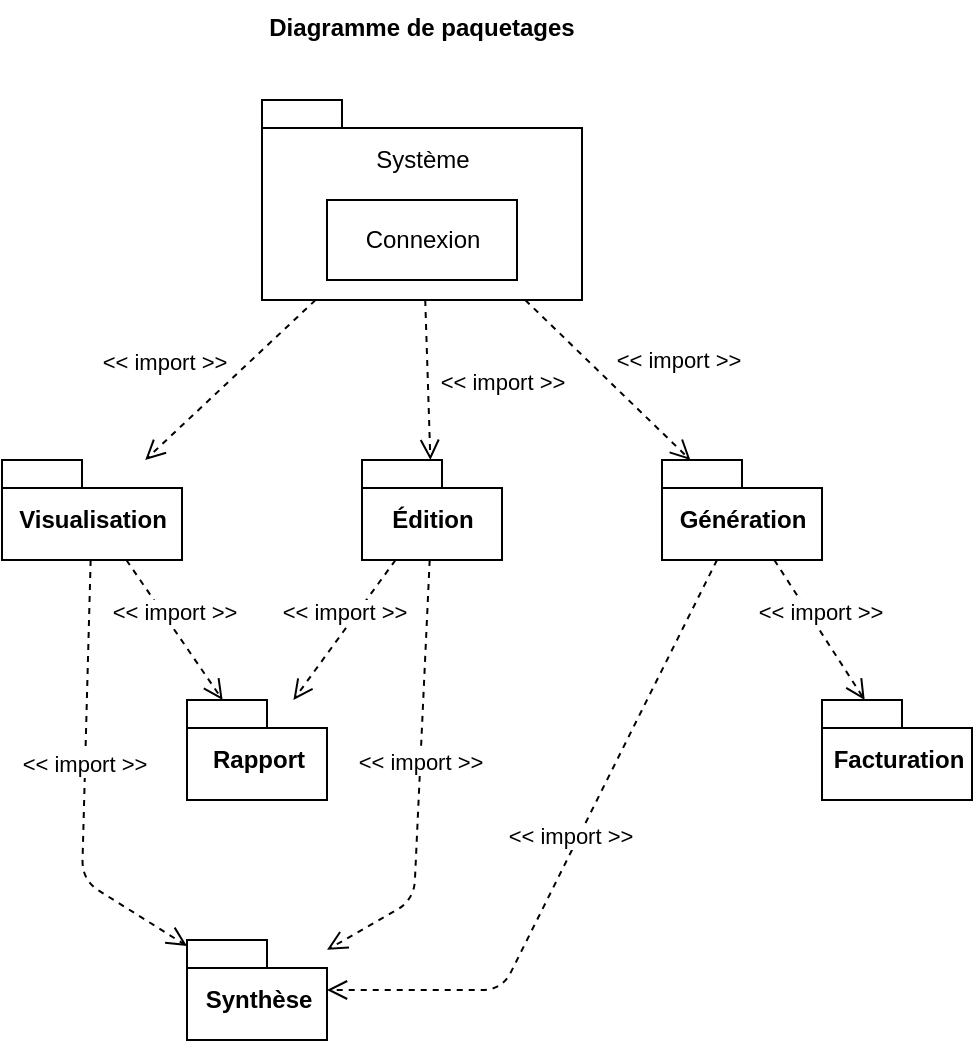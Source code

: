 <mxfile version="12.6.5" type="device"><diagram id="UHX2Z33Sk8tfgo82ZhYi" name="Page-1"><mxGraphModel dx="1278" dy="631" grid="1" gridSize="10" guides="1" tooltips="1" connect="1" arrows="1" fold="1" page="1" pageScale="1" pageWidth="1169" pageHeight="827" math="0" shadow="0"><root><mxCell id="0"/><mxCell id="1" parent="0"/><mxCell id="uulqSeEOOnhmAX3B_iAz-1" value="Visualisation" style="shape=folder;fontStyle=1;spacingTop=10;tabWidth=40;tabHeight=14;tabPosition=left;html=1;" vertex="1" parent="1"><mxGeometry x="270" y="230" width="90" height="50" as="geometry"/></mxCell><mxCell id="uulqSeEOOnhmAX3B_iAz-3" value="Édition" style="shape=folder;fontStyle=1;spacingTop=10;tabWidth=40;tabHeight=14;tabPosition=left;html=1;" vertex="1" parent="1"><mxGeometry x="450" y="230" width="70" height="50" as="geometry"/></mxCell><mxCell id="uulqSeEOOnhmAX3B_iAz-4" value="" style="shape=folder;fontStyle=1;spacingTop=10;tabWidth=40;tabHeight=14;tabPosition=left;html=1;" vertex="1" parent="1"><mxGeometry x="400" y="50" width="160" height="100" as="geometry"/></mxCell><mxCell id="uulqSeEOOnhmAX3B_iAz-7" value="Synthèse" style="shape=folder;fontStyle=1;spacingTop=10;tabWidth=40;tabHeight=14;tabPosition=left;html=1;" vertex="1" parent="1"><mxGeometry x="362.5" y="470" width="70" height="50" as="geometry"/></mxCell><mxCell id="uulqSeEOOnhmAX3B_iAz-8" value="Rapport" style="shape=folder;fontStyle=1;spacingTop=10;tabWidth=40;tabHeight=14;tabPosition=left;html=1;" vertex="1" parent="1"><mxGeometry x="362.5" y="350" width="70" height="50" as="geometry"/></mxCell><mxCell id="uulqSeEOOnhmAX3B_iAz-10" value="Génération" style="shape=folder;fontStyle=1;spacingTop=10;tabWidth=40;tabHeight=14;tabPosition=left;html=1;" vertex="1" parent="1"><mxGeometry x="600" y="230" width="80" height="50" as="geometry"/></mxCell><mxCell id="uulqSeEOOnhmAX3B_iAz-11" value="Facturation" style="shape=folder;fontStyle=1;spacingTop=10;tabWidth=40;tabHeight=14;tabPosition=left;html=1;" vertex="1" parent="1"><mxGeometry x="680" y="350" width="75" height="50" as="geometry"/></mxCell><mxCell id="uulqSeEOOnhmAX3B_iAz-15" value="Connexion" style="html=1;" vertex="1" parent="1"><mxGeometry x="432.5" y="100" width="95" height="40" as="geometry"/></mxCell><mxCell id="uulqSeEOOnhmAX3B_iAz-16" value="Système" style="text;html=1;align=center;verticalAlign=middle;resizable=0;points=[];autosize=1;" vertex="1" parent="1"><mxGeometry x="450" y="70" width="60" height="20" as="geometry"/></mxCell><mxCell id="uulqSeEOOnhmAX3B_iAz-17" value="&amp;lt;&amp;lt; import &amp;gt;&amp;gt;" style="html=1;verticalAlign=bottom;endArrow=open;dashed=1;endSize=8;" edge="1" parent="1" source="uulqSeEOOnhmAX3B_iAz-4" target="uulqSeEOOnhmAX3B_iAz-1"><mxGeometry x="0.4" y="-22" relative="1" as="geometry"><mxPoint x="330" y="170" as="sourcePoint"/><mxPoint x="250" y="170" as="targetPoint"/><mxPoint x="-1" as="offset"/></mxGeometry></mxCell><mxCell id="uulqSeEOOnhmAX3B_iAz-18" value="&amp;lt;&amp;lt; import &amp;gt;&amp;gt;" style="html=1;verticalAlign=bottom;endArrow=open;dashed=1;endSize=8;" edge="1" parent="1" source="uulqSeEOOnhmAX3B_iAz-4" target="uulqSeEOOnhmAX3B_iAz-3"><mxGeometry x="0.279" y="37" relative="1" as="geometry"><mxPoint x="510" y="350" as="sourcePoint"/><mxPoint x="430" y="350" as="targetPoint"/><mxPoint as="offset"/></mxGeometry></mxCell><mxCell id="uulqSeEOOnhmAX3B_iAz-19" value="&amp;lt;&amp;lt; import &amp;gt;&amp;gt;" style="html=1;verticalAlign=bottom;endArrow=open;dashed=1;endSize=8;" edge="1" parent="1" source="uulqSeEOOnhmAX3B_iAz-4" target="uulqSeEOOnhmAX3B_iAz-10"><mxGeometry x="0.438" y="25" relative="1" as="geometry"><mxPoint x="500" y="380" as="sourcePoint"/><mxPoint x="420" y="380" as="targetPoint"/><mxPoint as="offset"/></mxGeometry></mxCell><mxCell id="uulqSeEOOnhmAX3B_iAz-20" value="&amp;lt;&amp;lt; import &amp;gt;&amp;gt;" style="html=1;verticalAlign=bottom;endArrow=open;dashed=1;endSize=8;" edge="1" parent="1" source="uulqSeEOOnhmAX3B_iAz-1" target="uulqSeEOOnhmAX3B_iAz-8"><mxGeometry relative="1" as="geometry"><mxPoint x="280" y="370" as="sourcePoint"/><mxPoint x="200" y="370" as="targetPoint"/></mxGeometry></mxCell><mxCell id="uulqSeEOOnhmAX3B_iAz-21" value="&amp;lt;&amp;lt; import &amp;gt;&amp;gt;" style="html=1;verticalAlign=bottom;endArrow=open;dashed=1;endSize=8;" edge="1" parent="1" source="uulqSeEOOnhmAX3B_iAz-3" target="uulqSeEOOnhmAX3B_iAz-8"><mxGeometry relative="1" as="geometry"><mxPoint x="210" y="370" as="sourcePoint"/><mxPoint x="130" y="370" as="targetPoint"/></mxGeometry></mxCell><mxCell id="uulqSeEOOnhmAX3B_iAz-22" value="&amp;lt;&amp;lt; import &amp;gt;&amp;gt;" style="html=1;verticalAlign=bottom;endArrow=open;dashed=1;endSize=8;" edge="1" parent="1" source="uulqSeEOOnhmAX3B_iAz-1" target="uulqSeEOOnhmAX3B_iAz-7"><mxGeometry relative="1" as="geometry"><mxPoint x="270" y="350" as="sourcePoint"/><mxPoint x="210" y="420" as="targetPoint"/><Array as="points"><mxPoint x="310" y="440"/></Array></mxGeometry></mxCell><mxCell id="uulqSeEOOnhmAX3B_iAz-23" value="&amp;lt;&amp;lt; import &amp;gt;&amp;gt;" style="html=1;verticalAlign=bottom;endArrow=open;dashed=1;endSize=8;" edge="1" parent="1" source="uulqSeEOOnhmAX3B_iAz-3" target="uulqSeEOOnhmAX3B_iAz-7"><mxGeometry relative="1" as="geometry"><mxPoint x="520" y="430" as="sourcePoint"/><mxPoint x="440" y="430" as="targetPoint"/><Array as="points"><mxPoint x="476" y="450"/></Array></mxGeometry></mxCell><mxCell id="uulqSeEOOnhmAX3B_iAz-24" value="&amp;lt;&amp;lt; import &amp;gt;&amp;gt;" style="html=1;verticalAlign=bottom;endArrow=open;dashed=1;endSize=8;" edge="1" parent="1" source="uulqSeEOOnhmAX3B_iAz-10" target="uulqSeEOOnhmAX3B_iAz-7"><mxGeometry relative="1" as="geometry"><mxPoint x="680" y="370" as="sourcePoint"/><mxPoint x="600" y="370" as="targetPoint"/><Array as="points"><mxPoint x="520" y="495"/></Array></mxGeometry></mxCell><mxCell id="uulqSeEOOnhmAX3B_iAz-25" value="&amp;lt;&amp;lt; import &amp;gt;&amp;gt;" style="html=1;verticalAlign=bottom;endArrow=open;dashed=1;endSize=8;" edge="1" parent="1" source="uulqSeEOOnhmAX3B_iAz-10" target="uulqSeEOOnhmAX3B_iAz-11"><mxGeometry relative="1" as="geometry"><mxPoint x="930" y="330" as="sourcePoint"/><mxPoint x="850" y="330" as="targetPoint"/></mxGeometry></mxCell><mxCell id="uulqSeEOOnhmAX3B_iAz-28" value="Diagramme de paquetages" style="text;align=center;fontStyle=1;verticalAlign=middle;spacingLeft=3;spacingRight=3;strokeColor=none;rotatable=0;points=[[0,0.5],[1,0.5]];portConstraint=eastwest;" vertex="1" parent="1"><mxGeometry x="440" width="80" height="26" as="geometry"/></mxCell></root></mxGraphModel></diagram></mxfile>